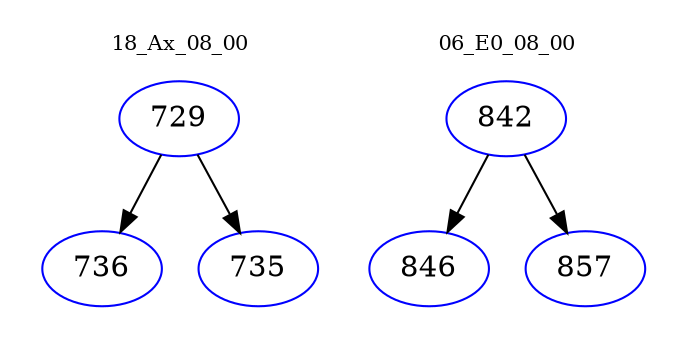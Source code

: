 digraph{
subgraph cluster_0 {
color = white
label = "18_Ax_08_00";
fontsize=10;
T0_729 [label="729", color="blue"]
T0_729 -> T0_736 [color="black"]
T0_736 [label="736", color="blue"]
T0_729 -> T0_735 [color="black"]
T0_735 [label="735", color="blue"]
}
subgraph cluster_1 {
color = white
label = "06_E0_08_00";
fontsize=10;
T1_842 [label="842", color="blue"]
T1_842 -> T1_846 [color="black"]
T1_846 [label="846", color="blue"]
T1_842 -> T1_857 [color="black"]
T1_857 [label="857", color="blue"]
}
}
